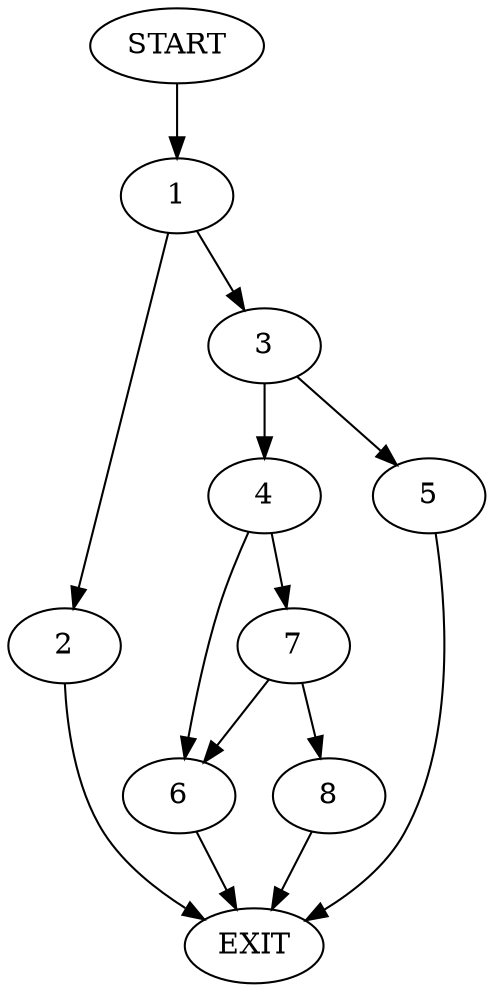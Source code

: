 digraph {
0 [label="START"]
9 [label="EXIT"]
0 -> 1
1 -> 2
1 -> 3
3 -> 4
3 -> 5
2 -> 9
5 -> 9
4 -> 6
4 -> 7
7 -> 6
7 -> 8
6 -> 9
8 -> 9
}
